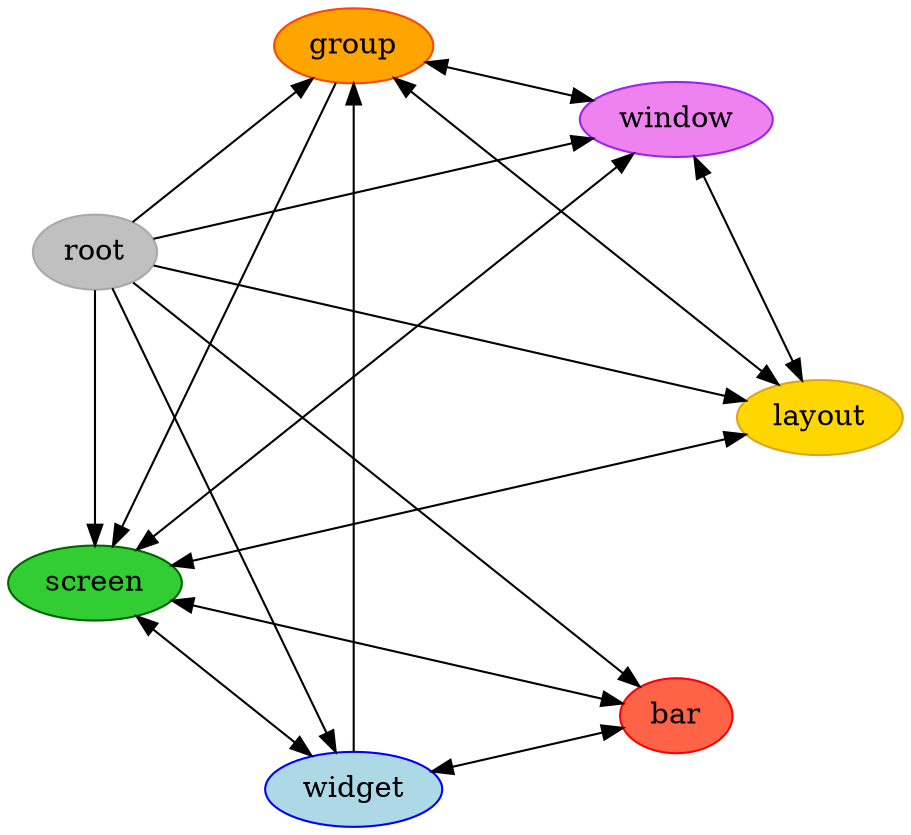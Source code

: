digraph G {
    layout = circo;
    root = "root";
    splines = true;

    node [style="filled", color=DarkGray, fillcolor=Gray, label="root"];
    root;

    node [style="filled", color=Red, fillcolor=Tomato, label="bar"];
    bar;

    node [style="filled", color=OrangeRed, fillcolor=Orange, label="group"];
    group;

    node [style="filled", color=Goldenrod, fillcolor=Gold, label="layout"]
    layout;

    node [style="filled", color=DarkGreen, fillcolor=LimeGreen, label="screen"];
    screen;

    node [style="filled", color=Blue, fillcolor=LightBlue, label="widget"];
    widget;

    node [style="filled", color=Purple, fillcolor=Violet, label="window"];
    window;

    root -> bar;
    root -> group;
    root -> layout;
    root -> screen;
    root -> widget;
    root -> window;

    bar -> screen [dir=both];
    bar -> widget [dir=both];

    group -> layout [dir=both];
    group -> screen;
    group -> window [dir=both];

    layout -> screen [dir=both];
    layout -> window [dir=both];

    screen -> window [dir=both];
    screen -> widget [dir=both];

    widget -> group;
}
